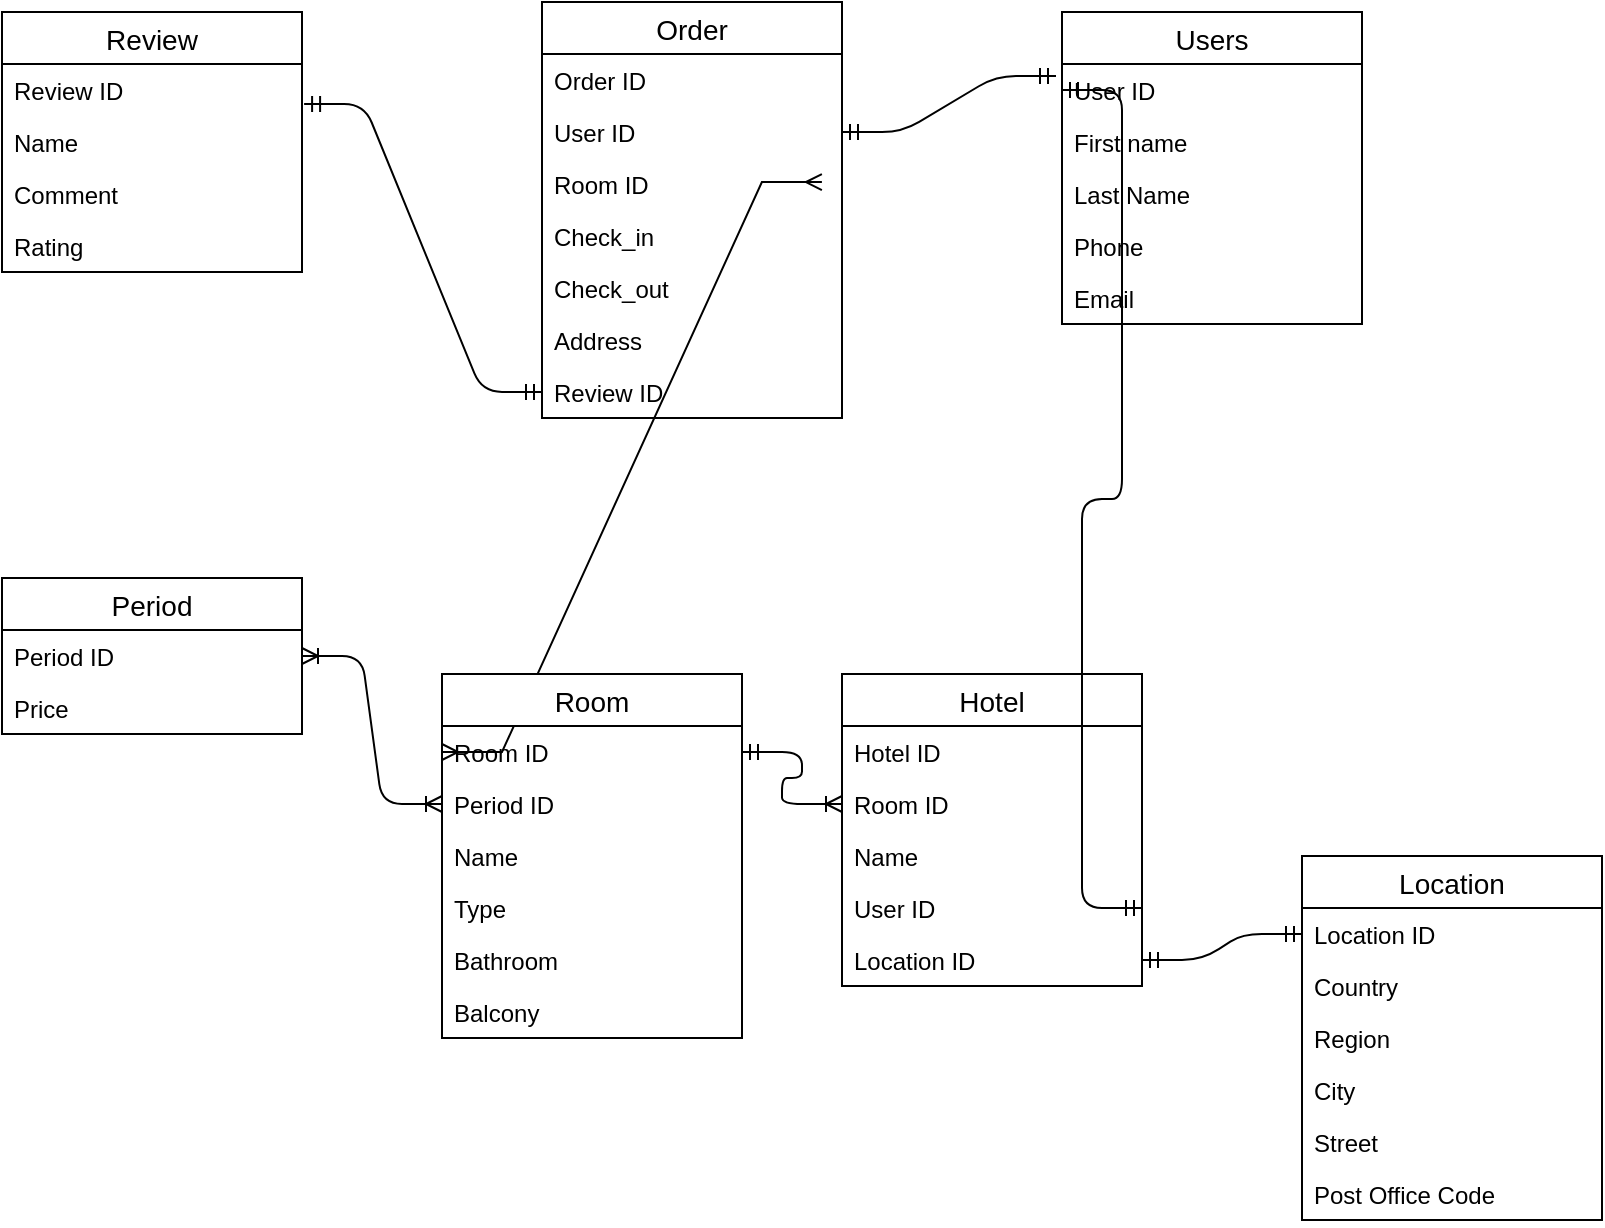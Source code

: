 <mxfile version="13.0.5" type="github">
  <diagram id="Ahn07NvLlmPPDJJ_lQhF" name="Page-1">
    <mxGraphModel dx="1628" dy="744" grid="1" gridSize="10" guides="1" tooltips="1" connect="1" arrows="1" fold="1" page="1" pageScale="1" pageWidth="850" pageHeight="1100" math="0" shadow="0">
      <root>
        <mxCell id="0" />
        <mxCell id="1" parent="0" />
        <mxCell id="m3UId5Jti4SSZyJ6FWZX-82" value="" style="edgeStyle=entityRelationEdgeStyle;fontSize=12;html=1;endArrow=ERmandOne;startArrow=ERmandOne;exitX=1;exitY=0.5;exitDx=0;exitDy=0;entryX=0;entryY=0.5;entryDx=0;entryDy=0;" parent="1" source="m3UId5Jti4SSZyJ6FWZX-41" edge="1" target="m3UId5Jti4SSZyJ6FWZX-69">
          <mxGeometry width="100" height="100" relative="1" as="geometry">
            <mxPoint x="310" y="470" as="sourcePoint" />
            <mxPoint x="670" y="280" as="targetPoint" />
          </mxGeometry>
        </mxCell>
        <mxCell id="m3UId5Jti4SSZyJ6FWZX-83" value="" style="edgeStyle=entityRelationEdgeStyle;fontSize=12;html=1;endArrow=ERoneToMany;startArrow=ERmandOne;exitX=1;exitY=0.5;exitDx=0;exitDy=0;entryX=0;entryY=0.5;entryDx=0;entryDy=0;" parent="1" source="m3UId5Jti4SSZyJ6FWZX-19" target="m3UId5Jti4SSZyJ6FWZX-32" edge="1">
          <mxGeometry width="100" height="100" relative="1" as="geometry">
            <mxPoint x="310" y="470" as="sourcePoint" />
            <mxPoint x="410" y="370" as="targetPoint" />
          </mxGeometry>
        </mxCell>
        <mxCell id="m3UId5Jti4SSZyJ6FWZX-84" value="" style="edgeStyle=entityRelationEdgeStyle;fontSize=12;html=1;endArrow=ERoneToMany;startArrow=ERoneToMany;exitX=1;exitY=0.5;exitDx=0;exitDy=0;entryX=0;entryY=0.5;entryDx=0;entryDy=0;" parent="1" source="m3UId5Jti4SSZyJ6FWZX-58" edge="1" target="m3UId5Jti4SSZyJ6FWZX-67">
          <mxGeometry width="100" height="100" relative="1" as="geometry">
            <mxPoint x="120" y="460" as="sourcePoint" />
            <mxPoint x="235" y="411" as="targetPoint" />
          </mxGeometry>
        </mxCell>
        <mxCell id="m3UId5Jti4SSZyJ6FWZX-88" value="" style="edgeStyle=entityRelationEdgeStyle;fontSize=12;html=1;endArrow=ERmany;startArrow=ERmany;entryX=0;entryY=0.5;entryDx=0;entryDy=0;rounded=0;exitX=0.933;exitY=0.462;exitDx=0;exitDy=0;exitPerimeter=0;" parent="1" source="m3UId5Jti4SSZyJ6FWZX-12" target="m3UId5Jti4SSZyJ6FWZX-19" edge="1">
          <mxGeometry width="100" height="100" relative="1" as="geometry">
            <mxPoint x="200" y="140" as="sourcePoint" />
            <mxPoint x="410" y="370" as="targetPoint" />
          </mxGeometry>
        </mxCell>
        <mxCell id="m3UId5Jti4SSZyJ6FWZX-50" value="Users" style="swimlane;fontStyle=0;childLayout=stackLayout;horizontal=1;startSize=26;horizontalStack=0;resizeParent=1;resizeParentMax=0;resizeLast=0;collapsible=1;marginBottom=0;align=center;fontSize=14;" parent="1" vertex="1">
          <mxGeometry x="560" y="37" width="150" height="156" as="geometry" />
        </mxCell>
        <mxCell id="sAT7coZXn5UKqjVfqJs1-7" value="User ID" style="text;strokeColor=none;fillColor=none;spacingLeft=4;spacingRight=4;overflow=hidden;rotatable=0;points=[[0,0.5],[1,0.5]];portConstraint=eastwest;fontSize=12;" vertex="1" parent="m3UId5Jti4SSZyJ6FWZX-50">
          <mxGeometry y="26" width="150" height="26" as="geometry" />
        </mxCell>
        <mxCell id="m3UId5Jti4SSZyJ6FWZX-52" value="First name" style="text;strokeColor=none;fillColor=none;spacingLeft=4;spacingRight=4;overflow=hidden;rotatable=0;points=[[0,0.5],[1,0.5]];portConstraint=eastwest;fontSize=12;" parent="m3UId5Jti4SSZyJ6FWZX-50" vertex="1">
          <mxGeometry y="52" width="150" height="26" as="geometry" />
        </mxCell>
        <mxCell id="m3UId5Jti4SSZyJ6FWZX-53" value="Last Name" style="text;strokeColor=none;fillColor=none;spacingLeft=4;spacingRight=4;overflow=hidden;rotatable=0;points=[[0,0.5],[1,0.5]];portConstraint=eastwest;fontSize=12;" parent="m3UId5Jti4SSZyJ6FWZX-50" vertex="1">
          <mxGeometry y="78" width="150" height="26" as="geometry" />
        </mxCell>
        <mxCell id="m3UId5Jti4SSZyJ6FWZX-54" value="Phone" style="text;strokeColor=none;fillColor=none;spacingLeft=4;spacingRight=4;overflow=hidden;rotatable=0;points=[[0,0.5],[1,0.5]];portConstraint=eastwest;fontSize=12;" parent="m3UId5Jti4SSZyJ6FWZX-50" vertex="1">
          <mxGeometry y="104" width="150" height="26" as="geometry" />
        </mxCell>
        <mxCell id="m3UId5Jti4SSZyJ6FWZX-55" value="Email" style="text;strokeColor=none;fillColor=none;spacingLeft=4;spacingRight=4;overflow=hidden;rotatable=0;points=[[0,0.5],[1,0.5]];portConstraint=eastwest;fontSize=12;" parent="m3UId5Jti4SSZyJ6FWZX-50" vertex="1">
          <mxGeometry y="130" width="150" height="26" as="geometry" />
        </mxCell>
        <mxCell id="m3UId5Jti4SSZyJ6FWZX-68" value="Location" style="swimlane;fontStyle=0;childLayout=stackLayout;horizontal=1;startSize=26;horizontalStack=0;resizeParent=1;resizeParentMax=0;resizeLast=0;collapsible=1;marginBottom=0;align=center;fontSize=14;" parent="1" vertex="1">
          <mxGeometry x="680" y="459" width="150" height="182" as="geometry" />
        </mxCell>
        <mxCell id="m3UId5Jti4SSZyJ6FWZX-69" value="Location ID" style="text;strokeColor=none;fillColor=none;spacingLeft=4;spacingRight=4;overflow=hidden;rotatable=0;points=[[0,0.5],[1,0.5]];portConstraint=eastwest;fontSize=12;" parent="m3UId5Jti4SSZyJ6FWZX-68" vertex="1">
          <mxGeometry y="26" width="150" height="26" as="geometry" />
        </mxCell>
        <mxCell id="m3UId5Jti4SSZyJ6FWZX-72" value="Country" style="text;strokeColor=none;fillColor=none;spacingLeft=4;spacingRight=4;overflow=hidden;rotatable=0;points=[[0,0.5],[1,0.5]];portConstraint=eastwest;fontSize=12;" parent="m3UId5Jti4SSZyJ6FWZX-68" vertex="1">
          <mxGeometry y="52" width="150" height="26" as="geometry" />
        </mxCell>
        <mxCell id="m3UId5Jti4SSZyJ6FWZX-71" value="Region" style="text;strokeColor=none;fillColor=none;spacingLeft=4;spacingRight=4;overflow=hidden;rotatable=0;points=[[0,0.5],[1,0.5]];portConstraint=eastwest;fontSize=12;" parent="m3UId5Jti4SSZyJ6FWZX-68" vertex="1">
          <mxGeometry y="78" width="150" height="26" as="geometry" />
        </mxCell>
        <mxCell id="m3UId5Jti4SSZyJ6FWZX-70" value="City" style="text;strokeColor=none;fillColor=none;spacingLeft=4;spacingRight=4;overflow=hidden;rotatable=0;points=[[0,0.5],[1,0.5]];portConstraint=eastwest;fontSize=12;" parent="m3UId5Jti4SSZyJ6FWZX-68" vertex="1">
          <mxGeometry y="104" width="150" height="26" as="geometry" />
        </mxCell>
        <mxCell id="sAT7coZXn5UKqjVfqJs1-2" value="Street" style="text;strokeColor=none;fillColor=none;spacingLeft=4;spacingRight=4;overflow=hidden;rotatable=0;points=[[0,0.5],[1,0.5]];portConstraint=eastwest;fontSize=12;" vertex="1" parent="m3UId5Jti4SSZyJ6FWZX-68">
          <mxGeometry y="130" width="150" height="26" as="geometry" />
        </mxCell>
        <mxCell id="sAT7coZXn5UKqjVfqJs1-3" value="Post Office Code" style="text;strokeColor=none;fillColor=none;spacingLeft=4;spacingRight=4;overflow=hidden;rotatable=0;points=[[0,0.5],[1,0.5]];portConstraint=eastwest;fontSize=12;" vertex="1" parent="m3UId5Jti4SSZyJ6FWZX-68">
          <mxGeometry y="156" width="150" height="26" as="geometry" />
        </mxCell>
        <mxCell id="m3UId5Jti4SSZyJ6FWZX-16" value="Room" style="swimlane;fontStyle=0;childLayout=stackLayout;horizontal=1;startSize=26;horizontalStack=0;resizeParent=1;resizeParentMax=0;resizeLast=0;collapsible=1;marginBottom=0;align=center;fontSize=14;" parent="1" vertex="1">
          <mxGeometry x="250" y="368" width="150" height="182" as="geometry" />
        </mxCell>
        <mxCell id="m3UId5Jti4SSZyJ6FWZX-19" value="Room ID" style="text;strokeColor=none;fillColor=none;spacingLeft=4;spacingRight=4;overflow=hidden;rotatable=0;points=[[0,0.5],[1,0.5]];portConstraint=eastwest;fontSize=12;" parent="m3UId5Jti4SSZyJ6FWZX-16" vertex="1">
          <mxGeometry y="26" width="150" height="26" as="geometry" />
        </mxCell>
        <mxCell id="m3UId5Jti4SSZyJ6FWZX-67" value="Period ID" style="text;strokeColor=none;fillColor=none;spacingLeft=4;spacingRight=4;overflow=hidden;rotatable=0;points=[[0,0.5],[1,0.5]];portConstraint=eastwest;fontSize=12;" parent="m3UId5Jti4SSZyJ6FWZX-16" vertex="1">
          <mxGeometry y="52" width="150" height="26" as="geometry" />
        </mxCell>
        <mxCell id="m3UId5Jti4SSZyJ6FWZX-18" value="Name" style="text;strokeColor=none;fillColor=none;spacingLeft=4;spacingRight=4;overflow=hidden;rotatable=0;points=[[0,0.5],[1,0.5]];portConstraint=eastwest;fontSize=12;" parent="m3UId5Jti4SSZyJ6FWZX-16" vertex="1">
          <mxGeometry y="78" width="150" height="26" as="geometry" />
        </mxCell>
        <mxCell id="m3UId5Jti4SSZyJ6FWZX-20" value="Type" style="text;strokeColor=none;fillColor=none;spacingLeft=4;spacingRight=4;overflow=hidden;rotatable=0;points=[[0,0.5],[1,0.5]];portConstraint=eastwest;fontSize=12;" parent="m3UId5Jti4SSZyJ6FWZX-16" vertex="1">
          <mxGeometry y="104" width="150" height="26" as="geometry" />
        </mxCell>
        <mxCell id="m3UId5Jti4SSZyJ6FWZX-21" value="Bathroom" style="text;strokeColor=none;fillColor=none;spacingLeft=4;spacingRight=4;overflow=hidden;rotatable=0;points=[[0,0.5],[1,0.5]];portConstraint=eastwest;fontSize=12;" parent="m3UId5Jti4SSZyJ6FWZX-16" vertex="1">
          <mxGeometry y="130" width="150" height="26" as="geometry" />
        </mxCell>
        <mxCell id="m3UId5Jti4SSZyJ6FWZX-22" value="Balcony" style="text;strokeColor=none;fillColor=none;spacingLeft=4;spacingRight=4;overflow=hidden;rotatable=0;points=[[0,0.5],[1,0.5]];portConstraint=eastwest;fontSize=12;" parent="m3UId5Jti4SSZyJ6FWZX-16" vertex="1">
          <mxGeometry y="156" width="150" height="26" as="geometry" />
        </mxCell>
        <mxCell id="m3UId5Jti4SSZyJ6FWZX-87" value="" style="edgeStyle=entityRelationEdgeStyle;fontSize=12;html=1;endArrow=ERmandOne;startArrow=ERmandOne;endFill=0;startFill=0;entryX=0;entryY=0.5;entryDx=0;entryDy=0;exitX=1.007;exitY=0.769;exitDx=0;exitDy=0;exitPerimeter=0;" parent="1" source="m3UId5Jti4SSZyJ6FWZX-44" target="sAT7coZXn5UKqjVfqJs1-4" edge="1">
          <mxGeometry width="100" height="100" relative="1" as="geometry">
            <mxPoint x="170" y="30" as="sourcePoint" />
            <mxPoint x="190" y="80" as="targetPoint" />
          </mxGeometry>
        </mxCell>
        <mxCell id="m3UId5Jti4SSZyJ6FWZX-42" value="Review" style="swimlane;fontStyle=0;childLayout=stackLayout;horizontal=1;startSize=26;horizontalStack=0;resizeParent=1;resizeParentMax=0;resizeLast=0;collapsible=1;marginBottom=0;align=center;fontSize=14;" parent="1" vertex="1">
          <mxGeometry x="30" y="37" width="150" height="130" as="geometry" />
        </mxCell>
        <mxCell id="m3UId5Jti4SSZyJ6FWZX-44" value="Review ID" style="text;strokeColor=none;fillColor=none;spacingLeft=4;spacingRight=4;overflow=hidden;rotatable=0;points=[[0,0.5],[1,0.5]];portConstraint=eastwest;fontSize=12;" parent="m3UId5Jti4SSZyJ6FWZX-42" vertex="1">
          <mxGeometry y="26" width="150" height="26" as="geometry" />
        </mxCell>
        <mxCell id="m3UId5Jti4SSZyJ6FWZX-45" value="Name" style="text;strokeColor=none;fillColor=none;spacingLeft=4;spacingRight=4;overflow=hidden;rotatable=0;points=[[0,0.5],[1,0.5]];portConstraint=eastwest;fontSize=12;" parent="m3UId5Jti4SSZyJ6FWZX-42" vertex="1">
          <mxGeometry y="52" width="150" height="26" as="geometry" />
        </mxCell>
        <mxCell id="m3UId5Jti4SSZyJ6FWZX-46" value="Comment" style="text;strokeColor=none;fillColor=none;spacingLeft=4;spacingRight=4;overflow=hidden;rotatable=0;points=[[0,0.5],[1,0.5]];portConstraint=eastwest;fontSize=12;" parent="m3UId5Jti4SSZyJ6FWZX-42" vertex="1">
          <mxGeometry y="78" width="150" height="26" as="geometry" />
        </mxCell>
        <mxCell id="m3UId5Jti4SSZyJ6FWZX-47" value="Rating" style="text;strokeColor=none;fillColor=none;spacingLeft=4;spacingRight=4;overflow=hidden;rotatable=0;points=[[0,0.5],[1,0.5]];portConstraint=eastwest;fontSize=12;" parent="m3UId5Jti4SSZyJ6FWZX-42" vertex="1">
          <mxGeometry y="104" width="150" height="26" as="geometry" />
        </mxCell>
        <mxCell id="m3UId5Jti4SSZyJ6FWZX-57" value="Period" style="swimlane;fontStyle=0;childLayout=stackLayout;horizontal=1;startSize=26;horizontalStack=0;resizeParent=1;resizeParentMax=0;resizeLast=0;collapsible=1;marginBottom=0;align=center;fontSize=14;" parent="1" vertex="1">
          <mxGeometry x="30" y="320" width="150" height="78" as="geometry" />
        </mxCell>
        <mxCell id="m3UId5Jti4SSZyJ6FWZX-58" value="Period ID" style="text;strokeColor=none;fillColor=none;spacingLeft=4;spacingRight=4;overflow=hidden;rotatable=0;points=[[0,0.5],[1,0.5]];portConstraint=eastwest;fontSize=12;" parent="m3UId5Jti4SSZyJ6FWZX-57" vertex="1">
          <mxGeometry y="26" width="150" height="26" as="geometry" />
        </mxCell>
        <mxCell id="m3UId5Jti4SSZyJ6FWZX-59" value="Price" style="text;strokeColor=none;fillColor=none;spacingLeft=4;spacingRight=4;overflow=hidden;rotatable=0;points=[[0,0.5],[1,0.5]];portConstraint=eastwest;fontSize=12;" parent="m3UId5Jti4SSZyJ6FWZX-57" vertex="1">
          <mxGeometry y="52" width="150" height="26" as="geometry" />
        </mxCell>
        <mxCell id="m3UId5Jti4SSZyJ6FWZX-9" value="Order" style="swimlane;fontStyle=0;childLayout=stackLayout;horizontal=1;startSize=26;horizontalStack=0;resizeParent=1;resizeParentMax=0;resizeLast=0;collapsible=1;marginBottom=0;align=center;fontSize=14;" parent="1" vertex="1">
          <mxGeometry x="300" y="32" width="150" height="208" as="geometry" />
        </mxCell>
        <mxCell id="m3UId5Jti4SSZyJ6FWZX-11" value="Order ID" style="text;strokeColor=none;fillColor=none;spacingLeft=4;spacingRight=4;overflow=hidden;rotatable=0;points=[[0,0.5],[1,0.5]];portConstraint=eastwest;fontSize=12;" parent="m3UId5Jti4SSZyJ6FWZX-9" vertex="1">
          <mxGeometry y="26" width="150" height="26" as="geometry" />
        </mxCell>
        <mxCell id="m3UId5Jti4SSZyJ6FWZX-10" value="User ID" style="text;strokeColor=none;fillColor=none;spacingLeft=4;spacingRight=4;overflow=hidden;rotatable=0;points=[[0,0.5],[1,0.5]];portConstraint=eastwest;fontSize=12;" parent="m3UId5Jti4SSZyJ6FWZX-9" vertex="1">
          <mxGeometry y="52" width="150" height="26" as="geometry" />
        </mxCell>
        <mxCell id="m3UId5Jti4SSZyJ6FWZX-12" value="Room ID" style="text;strokeColor=none;fillColor=none;spacingLeft=4;spacingRight=4;overflow=hidden;rotatable=0;points=[[0,0.5],[1,0.5]];portConstraint=eastwest;fontSize=12;" parent="m3UId5Jti4SSZyJ6FWZX-9" vertex="1">
          <mxGeometry y="78" width="150" height="26" as="geometry" />
        </mxCell>
        <mxCell id="m3UId5Jti4SSZyJ6FWZX-13" value="Check_in" style="text;strokeColor=none;fillColor=none;spacingLeft=4;spacingRight=4;overflow=hidden;rotatable=0;points=[[0,0.5],[1,0.5]];portConstraint=eastwest;fontSize=12;" parent="m3UId5Jti4SSZyJ6FWZX-9" vertex="1">
          <mxGeometry y="104" width="150" height="26" as="geometry" />
        </mxCell>
        <mxCell id="m3UId5Jti4SSZyJ6FWZX-14" value="Check_out" style="text;strokeColor=none;fillColor=none;spacingLeft=4;spacingRight=4;overflow=hidden;rotatable=0;points=[[0,0.5],[1,0.5]];portConstraint=eastwest;fontSize=12;" parent="m3UId5Jti4SSZyJ6FWZX-9" vertex="1">
          <mxGeometry y="130" width="150" height="26" as="geometry" />
        </mxCell>
        <mxCell id="m3UId5Jti4SSZyJ6FWZX-15" value="Address" style="text;strokeColor=none;fillColor=none;spacingLeft=4;spacingRight=4;overflow=hidden;rotatable=0;points=[[0,0.5],[1,0.5]];portConstraint=eastwest;fontSize=12;" parent="m3UId5Jti4SSZyJ6FWZX-9" vertex="1">
          <mxGeometry y="156" width="150" height="26" as="geometry" />
        </mxCell>
        <mxCell id="sAT7coZXn5UKqjVfqJs1-4" value="Review ID" style="text;strokeColor=none;fillColor=none;spacingLeft=4;spacingRight=4;overflow=hidden;rotatable=0;points=[[0,0.5],[1,0.5]];portConstraint=eastwest;fontSize=12;" vertex="1" parent="m3UId5Jti4SSZyJ6FWZX-9">
          <mxGeometry y="182" width="150" height="26" as="geometry" />
        </mxCell>
        <mxCell id="m3UId5Jti4SSZyJ6FWZX-30" value="Hotel" style="swimlane;fontStyle=0;childLayout=stackLayout;horizontal=1;startSize=26;horizontalStack=0;resizeParent=1;resizeParentMax=0;resizeLast=0;collapsible=1;marginBottom=0;align=center;fontSize=14;" parent="1" vertex="1">
          <mxGeometry x="450" y="368" width="150" height="156" as="geometry" />
        </mxCell>
        <mxCell id="m3UId5Jti4SSZyJ6FWZX-31" value="Hotel ID" style="text;strokeColor=none;fillColor=none;spacingLeft=4;spacingRight=4;overflow=hidden;rotatable=0;points=[[0,0.5],[1,0.5]];portConstraint=eastwest;fontSize=12;" parent="m3UId5Jti4SSZyJ6FWZX-30" vertex="1">
          <mxGeometry y="26" width="150" height="26" as="geometry" />
        </mxCell>
        <mxCell id="m3UId5Jti4SSZyJ6FWZX-32" value="Room ID" style="text;strokeColor=none;fillColor=none;spacingLeft=4;spacingRight=4;overflow=hidden;rotatable=0;points=[[0,0.5],[1,0.5]];portConstraint=eastwest;fontSize=12;" parent="m3UId5Jti4SSZyJ6FWZX-30" vertex="1">
          <mxGeometry y="52" width="150" height="26" as="geometry" />
        </mxCell>
        <mxCell id="m3UId5Jti4SSZyJ6FWZX-33" value="Name" style="text;strokeColor=none;fillColor=none;spacingLeft=4;spacingRight=4;overflow=hidden;rotatable=0;points=[[0,0.5],[1,0.5]];portConstraint=eastwest;fontSize=12;" parent="m3UId5Jti4SSZyJ6FWZX-30" vertex="1">
          <mxGeometry y="78" width="150" height="26" as="geometry" />
        </mxCell>
        <mxCell id="m3UId5Jti4SSZyJ6FWZX-35" value="User ID" style="text;strokeColor=none;fillColor=none;spacingLeft=4;spacingRight=4;overflow=hidden;rotatable=0;points=[[0,0.5],[1,0.5]];portConstraint=eastwest;fontSize=12;" parent="m3UId5Jti4SSZyJ6FWZX-30" vertex="1">
          <mxGeometry y="104" width="150" height="26" as="geometry" />
        </mxCell>
        <mxCell id="m3UId5Jti4SSZyJ6FWZX-41" value="Location ID" style="text;strokeColor=none;fillColor=none;spacingLeft=4;spacingRight=4;overflow=hidden;rotatable=0;points=[[0,0.5],[1,0.5]];portConstraint=eastwest;fontSize=12;" parent="m3UId5Jti4SSZyJ6FWZX-30" vertex="1">
          <mxGeometry y="130" width="150" height="26" as="geometry" />
        </mxCell>
        <mxCell id="m3UId5Jti4SSZyJ6FWZX-81" value="" style="edgeStyle=entityRelationEdgeStyle;fontSize=12;html=1;endArrow=ERmandOne;startArrow=ERmandOne;exitX=1;exitY=0.5;exitDx=0;exitDy=0;entryX=0;entryY=0.5;entryDx=0;entryDy=0;" parent="1" source="m3UId5Jti4SSZyJ6FWZX-35" target="sAT7coZXn5UKqjVfqJs1-7" edge="1">
          <mxGeometry width="100" height="100" relative="1" as="geometry">
            <mxPoint x="650" y="410" as="sourcePoint" />
            <mxPoint x="550" y="70" as="targetPoint" />
          </mxGeometry>
        </mxCell>
        <mxCell id="sAT7coZXn5UKqjVfqJs1-8" value="" style="edgeStyle=entityRelationEdgeStyle;fontSize=12;html=1;endArrow=ERmandOne;startArrow=ERmandOne;entryX=-0.02;entryY=0.231;entryDx=0;entryDy=0;entryPerimeter=0;exitX=1;exitY=0.5;exitDx=0;exitDy=0;" edge="1" parent="1" source="m3UId5Jti4SSZyJ6FWZX-10" target="sAT7coZXn5UKqjVfqJs1-7">
          <mxGeometry width="100" height="100" relative="1" as="geometry">
            <mxPoint x="420" y="270" as="sourcePoint" />
            <mxPoint x="520" y="170" as="targetPoint" />
          </mxGeometry>
        </mxCell>
      </root>
    </mxGraphModel>
  </diagram>
</mxfile>
